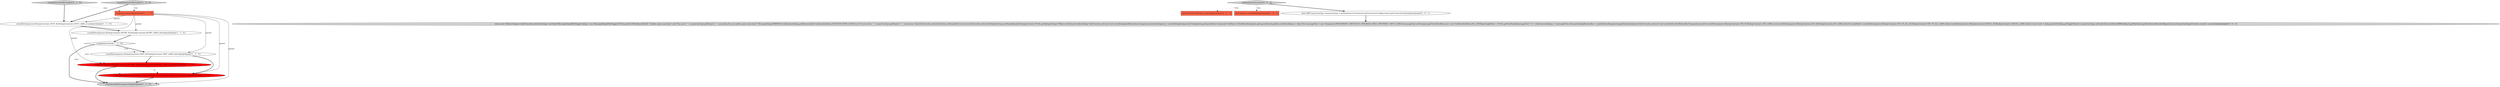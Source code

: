 digraph {
5 [style = filled, label = "Composite parent@@@2@@@['1', '1', '0']", fillcolor = tomato, shape = box image = "AAA0AAABBB1BBB"];
12 [style = filled, label = "confirmQueryExecution['0', '0', '1']", fillcolor = lightgray, shape = diamond image = "AAA0AAABBB3BBB"];
0 [style = filled, label = "createButton(parent,IDialogConstants.RETRY_ID,IDialogConstants.RETRY_LABEL,false)@@@4@@@['1', '1', '0']", fillcolor = white, shape = ellipse image = "AAA0AAABBB1BBB"];
13 [style = filled, label = "@NotNull final SQLQuery query@@@2@@@['0', '0', '1']", fillcolor = tomato, shape = box image = "AAA0AAABBB3BBB"];
14 [style = filled, label = "final boolean scriptMode@@@2@@@['0', '0', '1']", fillcolor = tomato, shape = box image = "AAA0AAABBB3BBB"];
8 [style = filled, label = "createButton(parent,IDialogConstants.IGNORE_ID,UIMessages.button_skip_all,false)@@@7@@@['0', '1', '0']", fillcolor = red, shape = ellipse image = "AAA1AAABBB2BBB"];
2 [style = filled, label = "script@@@5@@@['1', '1', '0']", fillcolor = white, shape = diamond image = "AAA0AAABBB1BBB"];
3 [style = filled, label = "createDetailsButton(parent)@@@9@@@['1', '1', '0']", fillcolor = lightgray, shape = ellipse image = "AAA0AAABBB1BBB"];
6 [style = filled, label = "createButton(parent,IDialogConstants.IGNORE_ID,IDialogConstants.IGNORE_LABEL,false)@@@7@@@['1', '0', '0']", fillcolor = red, shape = ellipse image = "AAA1AAABBB1BBB"];
10 [style = filled, label = "final DBPConnectionType connectionType = getDataSourceContainer().getConnectionConfiguration().getConnectionType()@@@3@@@['0', '0', '1']", fillcolor = white, shape = ellipse image = "AAA0AAABBB3BBB"];
4 [style = filled, label = "createButton(parent,IDialogConstants.SKIP_ID,IDialogConstants.SKIP_LABEL,false)@@@6@@@['1', '1', '0']", fillcolor = white, shape = ellipse image = "AAA0AAABBB1BBB"];
9 [style = filled, label = "createButtonsForButtonBar['0', '1', '0']", fillcolor = lightgray, shape = diamond image = "AAA0AAABBB2BBB"];
11 [style = filled, label = "return new UITask<Integer>(){@Override protected Integer runTask(){MessageDialogWithToggle dialog = new MessageDialogWithToggle(UIUtils.getActiveWorkbenchShell(),\"Confirm query execution\",null,\"You are in '\" + connectionType.getName() + \"' connection.Do you confirm query execution?\",MessageDialog.WARNING,ConfirmationDialog.getButtonLabels(ConfirmationDialog.QUESTION_WITH_CANCEL),0,\"Do not ask for \" + connectionType.getName() + \" connections\",false){@Override protected boolean isResizable(){return true}@Override protected IDialogSettings getDialogBoundsSettings(){return UIUtils.getDialogSettings(\"DBeaver.SQLQueryConfirmDialog\")}@Override protected void createDialogAndButtonArea(Composite parent){dialogArea = createDialogArea(parent)if (dialogArea.getLayoutData() instanceof GridData) {((GridData)dialogArea.getLayoutData()).grabExcessVerticalSpace = false}Text messageText = new Text(parent,SWT.BORDER | SWT.MULTI | SWT.READ_ONLY | SWT.WRAP | SWT.V_SCROLL)messageText.setText(query.getText())GridData gd = new GridData(GridData.FILL_BOTH)gd.heightHint = UIUtils.getFontHeight(messageText) * 4 + 10gd.horizontalSpan = 2messageText.setLayoutData(gd)buttonBar = createButtonBar(parent)applyDialogFont(parent)}@Override protected void createButtonsForButtonBar(Composite parent){createButton(parent,IDialogConstants.YES_ID,IDialogConstants.YES_LABEL,true)createButton(parent,IDialogConstants.NO_ID,IDialogConstants.NO_LABEL,false)if (scriptMode) {createButton(parent,IDialogConstants.YES_TO_ALL_ID,IDialogConstants.YES_TO_ALL_LABEL,false)createButton(parent,IDialogConstants.CANCEL_ID,IDialogConstants.CANCEL_LABEL,false)}}}int result = dialog.open()if (dialog.getToggleState()) {connectionType.setConfirmExecute(false)DBWorkbench.getPlatform().getDataSourceProviderRegistry().saveConnectionTypes()}return result}}.execute()@@@4@@@['0', '0', '1']", fillcolor = lightgray, shape = ellipse image = "AAA0AAABBB3BBB"];
7 [style = filled, label = "createButtonsForButtonBar['1', '0', '0']", fillcolor = lightgray, shape = diamond image = "AAA0AAABBB1BBB"];
1 [style = filled, label = "createButton(parent,IDialogConstants.STOP_ID,IDialogConstants.STOP_LABEL,true)@@@3@@@['1', '1', '0']", fillcolor = white, shape = ellipse image = "AAA0AAABBB1BBB"];
6->3 [style = bold, label=""];
6->8 [style = dashed, label="0"];
5->4 [style = solid, label="parent"];
7->1 [style = bold, label=""];
4->6 [style = bold, label=""];
2->3 [style = bold, label=""];
0->2 [style = bold, label=""];
8->3 [style = bold, label=""];
5->8 [style = solid, label="parent"];
5->3 [style = solid, label="parent"];
1->0 [style = bold, label=""];
2->4 [style = bold, label=""];
5->1 [style = solid, label="parent"];
7->5 [style = dotted, label="true"];
12->14 [style = dotted, label="true"];
12->10 [style = bold, label=""];
12->13 [style = dotted, label="true"];
5->6 [style = solid, label="parent"];
2->6 [style = dotted, label="true"];
2->4 [style = dotted, label="true"];
4->8 [style = bold, label=""];
5->0 [style = solid, label="parent"];
9->1 [style = bold, label=""];
2->8 [style = dotted, label="true"];
10->11 [style = bold, label=""];
9->5 [style = dotted, label="true"];
}
